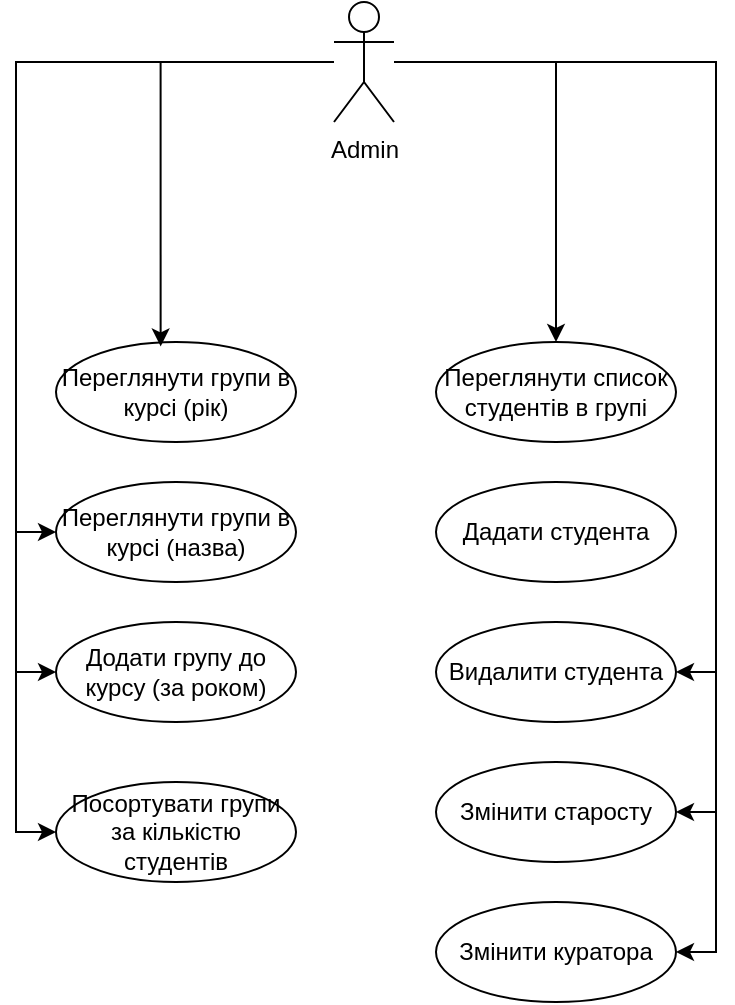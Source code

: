 <mxfile version="22.1.2" type="github">
  <diagram name="Сторінка-1" id="VwI4W98Nvbx0bP5Z6B8s">
    <mxGraphModel dx="1235" dy="655" grid="1" gridSize="10" guides="1" tooltips="1" connect="1" arrows="1" fold="1" page="1" pageScale="1" pageWidth="827" pageHeight="1169" math="0" shadow="0">
      <root>
        <mxCell id="0" />
        <mxCell id="1" parent="0" />
        <mxCell id="qdz7CaBH2GtUTGs7qD9A-11" style="edgeStyle=orthogonalEdgeStyle;rounded=0;orthogonalLoop=1;jettySize=auto;html=1;entryX=0;entryY=0.5;entryDx=0;entryDy=0;" edge="1" parent="1" source="IJKT-Kv0TAyxdW4STO9X-1" target="IJKT-Kv0TAyxdW4STO9X-2">
          <mxGeometry relative="1" as="geometry" />
        </mxCell>
        <mxCell id="qdz7CaBH2GtUTGs7qD9A-12" style="edgeStyle=orthogonalEdgeStyle;rounded=0;orthogonalLoop=1;jettySize=auto;html=1;entryX=0;entryY=0.5;entryDx=0;entryDy=0;" edge="1" parent="1" source="IJKT-Kv0TAyxdW4STO9X-1" target="qdz7CaBH2GtUTGs7qD9A-1">
          <mxGeometry relative="1" as="geometry" />
        </mxCell>
        <mxCell id="qdz7CaBH2GtUTGs7qD9A-13" style="edgeStyle=orthogonalEdgeStyle;rounded=0;orthogonalLoop=1;jettySize=auto;html=1;entryX=0.5;entryY=0;entryDx=0;entryDy=0;" edge="1" parent="1" source="IJKT-Kv0TAyxdW4STO9X-1" target="qdz7CaBH2GtUTGs7qD9A-8">
          <mxGeometry relative="1" as="geometry" />
        </mxCell>
        <mxCell id="qdz7CaBH2GtUTGs7qD9A-14" style="edgeStyle=orthogonalEdgeStyle;rounded=0;orthogonalLoop=1;jettySize=auto;html=1;entryX=1;entryY=0.5;entryDx=0;entryDy=0;" edge="1" parent="1" source="IJKT-Kv0TAyxdW4STO9X-1" target="qdz7CaBH2GtUTGs7qD9A-7">
          <mxGeometry relative="1" as="geometry" />
        </mxCell>
        <mxCell id="qdz7CaBH2GtUTGs7qD9A-15" style="edgeStyle=orthogonalEdgeStyle;rounded=0;orthogonalLoop=1;jettySize=auto;html=1;entryX=1;entryY=0.5;entryDx=0;entryDy=0;" edge="1" parent="1" source="IJKT-Kv0TAyxdW4STO9X-1" target="qdz7CaBH2GtUTGs7qD9A-9">
          <mxGeometry relative="1" as="geometry" />
        </mxCell>
        <mxCell id="qdz7CaBH2GtUTGs7qD9A-16" style="edgeStyle=orthogonalEdgeStyle;rounded=0;orthogonalLoop=1;jettySize=auto;html=1;entryX=1;entryY=0.5;entryDx=0;entryDy=0;" edge="1" parent="1" source="IJKT-Kv0TAyxdW4STO9X-1" target="qdz7CaBH2GtUTGs7qD9A-5">
          <mxGeometry relative="1" as="geometry" />
        </mxCell>
        <mxCell id="qdz7CaBH2GtUTGs7qD9A-18" style="edgeStyle=orthogonalEdgeStyle;rounded=0;orthogonalLoop=1;jettySize=auto;html=1;entryX=0;entryY=0.5;entryDx=0;entryDy=0;" edge="1" parent="1" source="IJKT-Kv0TAyxdW4STO9X-1" target="qdz7CaBH2GtUTGs7qD9A-17">
          <mxGeometry relative="1" as="geometry" />
        </mxCell>
        <mxCell id="IJKT-Kv0TAyxdW4STO9X-1" value="Admin" style="shape=umlActor;verticalLabelPosition=bottom;verticalAlign=top;html=1;outlineConnect=0;" parent="1" vertex="1">
          <mxGeometry x="399" y="170" width="30" height="60" as="geometry" />
        </mxCell>
        <mxCell id="IJKT-Kv0TAyxdW4STO9X-2" value="Переглянути групи в курсі (назва)" style="ellipse;whiteSpace=wrap;html=1;" parent="1" vertex="1">
          <mxGeometry x="260" y="410" width="120" height="50" as="geometry" />
        </mxCell>
        <mxCell id="qdz7CaBH2GtUTGs7qD9A-1" value="Додати групу до курсу (за роком)" style="ellipse;whiteSpace=wrap;html=1;" vertex="1" parent="1">
          <mxGeometry x="260" y="480" width="120" height="50" as="geometry" />
        </mxCell>
        <mxCell id="qdz7CaBH2GtUTGs7qD9A-3" value="Переглянути групи в курсі (рік)" style="ellipse;whiteSpace=wrap;html=1;" vertex="1" parent="1">
          <mxGeometry x="260" y="340" width="120" height="50" as="geometry" />
        </mxCell>
        <mxCell id="qdz7CaBH2GtUTGs7qD9A-5" value="Змінити куратора" style="ellipse;whiteSpace=wrap;html=1;" vertex="1" parent="1">
          <mxGeometry x="450" y="620" width="120" height="50" as="geometry" />
        </mxCell>
        <mxCell id="qdz7CaBH2GtUTGs7qD9A-6" value="Дадати студента" style="ellipse;whiteSpace=wrap;html=1;" vertex="1" parent="1">
          <mxGeometry x="450" y="410" width="120" height="50" as="geometry" />
        </mxCell>
        <mxCell id="qdz7CaBH2GtUTGs7qD9A-7" value="Видалити студента" style="ellipse;whiteSpace=wrap;html=1;" vertex="1" parent="1">
          <mxGeometry x="450" y="480" width="120" height="50" as="geometry" />
        </mxCell>
        <mxCell id="qdz7CaBH2GtUTGs7qD9A-8" value="Переглянути список студентів в групі" style="ellipse;whiteSpace=wrap;html=1;" vertex="1" parent="1">
          <mxGeometry x="450" y="340" width="120" height="50" as="geometry" />
        </mxCell>
        <mxCell id="qdz7CaBH2GtUTGs7qD9A-9" value="Змінити старосту" style="ellipse;whiteSpace=wrap;html=1;" vertex="1" parent="1">
          <mxGeometry x="450" y="550" width="120" height="50" as="geometry" />
        </mxCell>
        <mxCell id="qdz7CaBH2GtUTGs7qD9A-10" style="edgeStyle=orthogonalEdgeStyle;rounded=0;orthogonalLoop=1;jettySize=auto;html=1;entryX=0.436;entryY=0.044;entryDx=0;entryDy=0;entryPerimeter=0;" edge="1" parent="1" source="IJKT-Kv0TAyxdW4STO9X-1" target="qdz7CaBH2GtUTGs7qD9A-3">
          <mxGeometry relative="1" as="geometry" />
        </mxCell>
        <mxCell id="qdz7CaBH2GtUTGs7qD9A-17" value="Посортувати групи за кількістю студентів" style="ellipse;whiteSpace=wrap;html=1;" vertex="1" parent="1">
          <mxGeometry x="260" y="560" width="120" height="50" as="geometry" />
        </mxCell>
      </root>
    </mxGraphModel>
  </diagram>
</mxfile>
